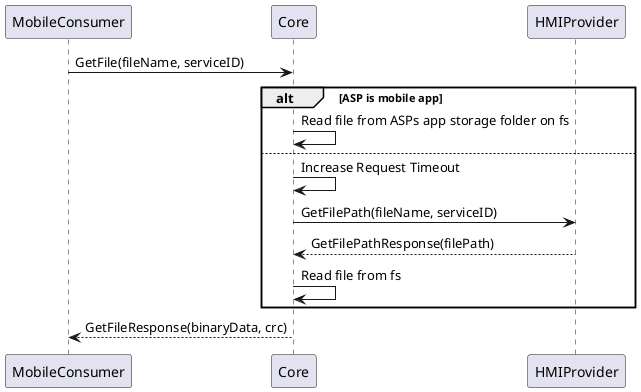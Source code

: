 @startuml GetFile
participant MobileConsumer
participant Core
participant HMIProvider

MobileConsumer -> Core: GetFile(fileName, serviceID)
alt ASP is mobile app
    Core -> Core: Read file from ASPs app storage folder on fs
else
    Core -> Core: Increase Request Timeout
    Core -> HMIProvider: GetFilePath(fileName, serviceID)
    HMIProvider --> Core: GetFilePathResponse(filePath)
    Core -> Core: Read file from fs
end
Core --> MobileConsumer: GetFileResponse(binaryData, crc)

@enduml
